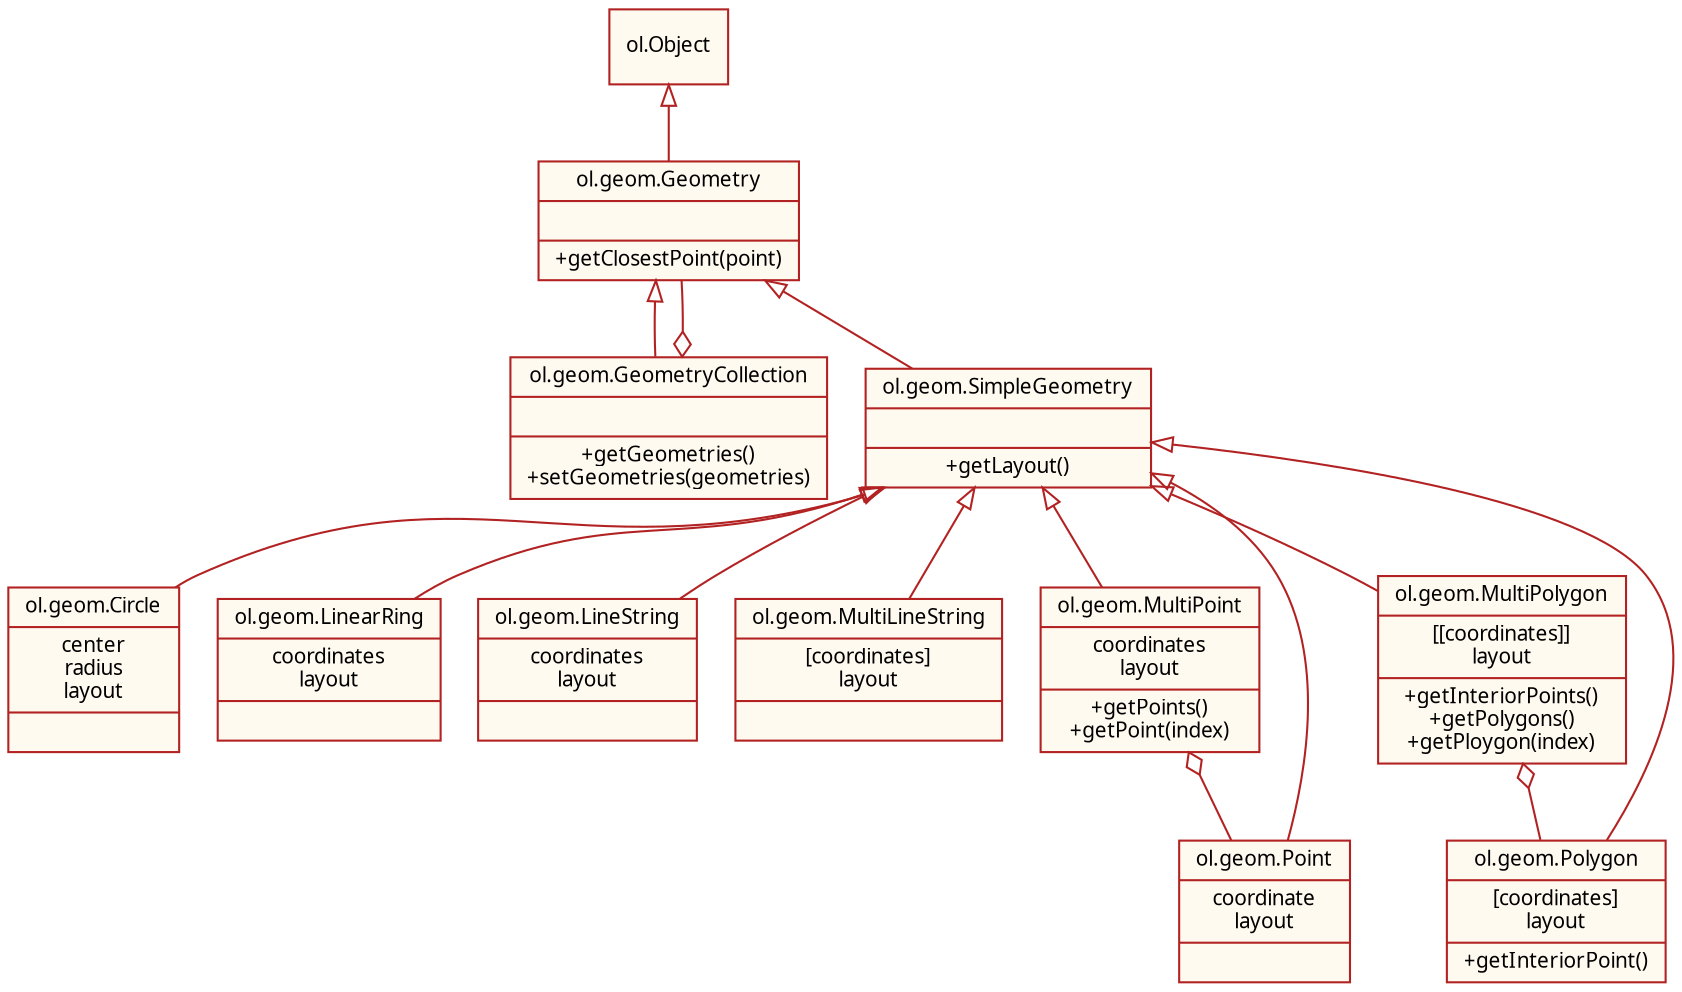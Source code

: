 digraph class_diagram {
  rankdir = TB
  node [shape=record, style=filled, color=FireBrick, fillcolor=FloralWhite, fontsize="10px", fontname="IPAGothic"]
  edge [dir=back, color=FireBrick, arrowtail=empty, fontsize="10px", fontname="IPAGothic"]

  Object [label = "{ol.Object}"]
  Geometry [label = "{ol.geom.Geometry||+getClosestPoint(point)}"]
  GeometryCollection [label = "{ol.geom.GeometryCollection||+getGeometries()\n+setGeometries(geometries)}"]
  SimpleGeometry [label = "{ol.geom.SimpleGeometry||+getLayout()}"]

  Circle [label = "{ol.geom.Circle|center\nradius\nlayout|}"]
  LinearRing [label = "{ol.geom.LinearRing|coordinates\nlayout|}"]
  LinearString [label = "{ol.geom.LineString|coordinates\nlayout|}"]
  MultiLineString [label = "{ol.geom.MultiLineString|[coordinates]\nlayout|}"]
  MultiPoint [label = "{ol.geom.MultiPoint|coordinates\nlayout|+getPoints()\n+getPoint(index)}"]
  Point [label = "{ol.geom.Point|coordinate\nlayout|}"]
  MultiPolygon [label = "{ol.geom.MultiPolygon|[[coordinates]]\nlayout|+getInteriorPoints()\n+getPolygons()\n+getPloygon(index)}"]
  Polygon [label = "{ol.geom.Polygon|[coordinates]\nlayout|+getInteriorPoint()}"]

  Object -> Geometry
  Geometry -> GeometryCollection
  Geometry -> SimpleGeometry
  SimpleGeometry -> Circle
  SimpleGeometry -> LinearRing
  SimpleGeometry -> LinearString
  SimpleGeometry -> MultiLineString

  SimpleGeometry -> MultiPoint
  SimpleGeometry -> Point

  SimpleGeometry -> MultiPolygon
  SimpleGeometry -> Polygon

  GeometryCollection -> Geometry [arrowtail=odiamond]
  MultiPoint -> Point [arrowtail=odiamond]
  MultiPolygon -> Polygon [arrowtail=odiamond]
}
